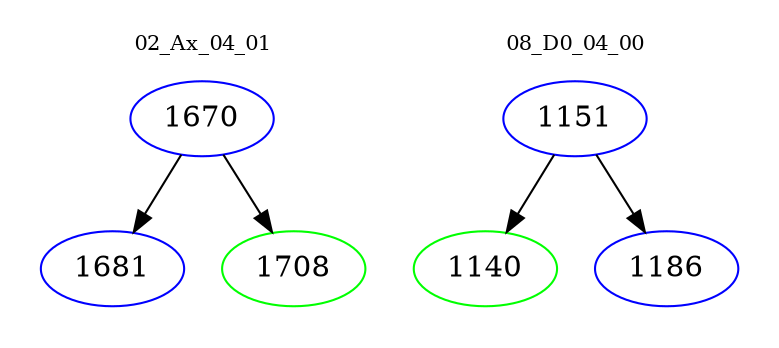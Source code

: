 digraph{
subgraph cluster_0 {
color = white
label = "02_Ax_04_01";
fontsize=10;
T0_1670 [label="1670", color="blue"]
T0_1670 -> T0_1681 [color="black"]
T0_1681 [label="1681", color="blue"]
T0_1670 -> T0_1708 [color="black"]
T0_1708 [label="1708", color="green"]
}
subgraph cluster_1 {
color = white
label = "08_D0_04_00";
fontsize=10;
T1_1151 [label="1151", color="blue"]
T1_1151 -> T1_1140 [color="black"]
T1_1140 [label="1140", color="green"]
T1_1151 -> T1_1186 [color="black"]
T1_1186 [label="1186", color="blue"]
}
}
